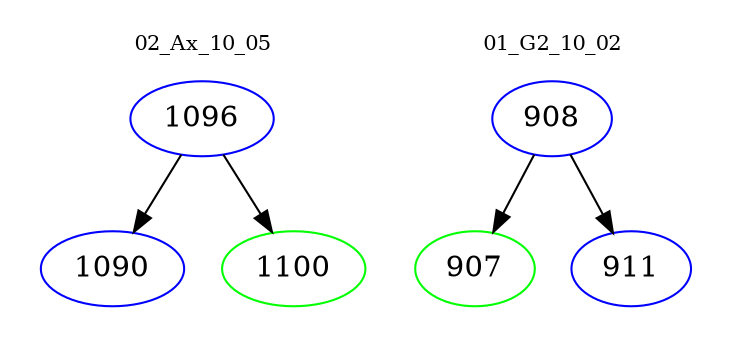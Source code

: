 digraph{
subgraph cluster_0 {
color = white
label = "02_Ax_10_05";
fontsize=10;
T0_1096 [label="1096", color="blue"]
T0_1096 -> T0_1090 [color="black"]
T0_1090 [label="1090", color="blue"]
T0_1096 -> T0_1100 [color="black"]
T0_1100 [label="1100", color="green"]
}
subgraph cluster_1 {
color = white
label = "01_G2_10_02";
fontsize=10;
T1_908 [label="908", color="blue"]
T1_908 -> T1_907 [color="black"]
T1_907 [label="907", color="green"]
T1_908 -> T1_911 [color="black"]
T1_911 [label="911", color="blue"]
}
}
